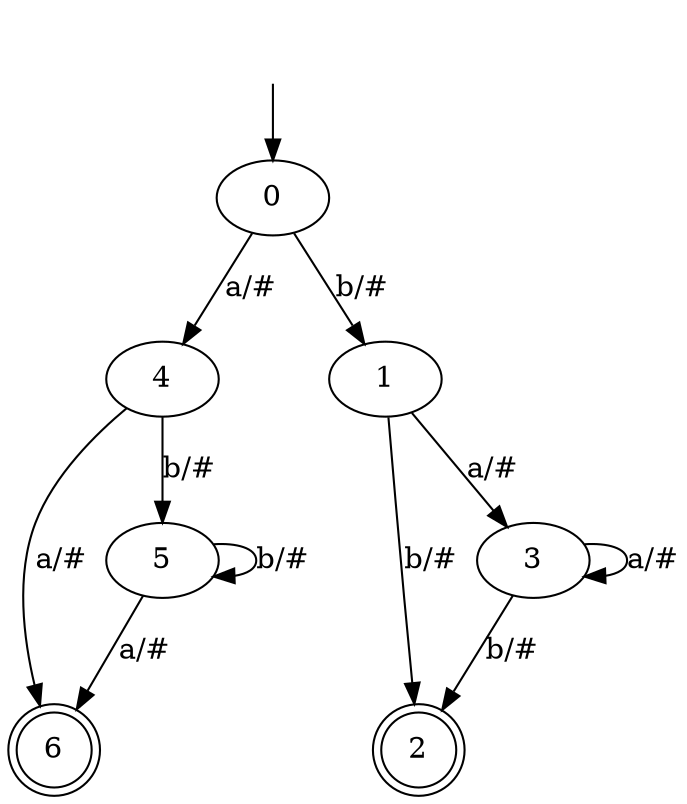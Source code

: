 digraph G {
	"" [shape=none]
	2 [shape=doublecircle]
	6 [shape=doublecircle]
	"" ->0
	0 -> 4[label="a/#"];
	0 -> 1[label="b/#"];
	1 -> 3[label="a/#"];
	1 -> 2[label="b/#"];
	3 -> 3[label="a/#"];
	3 -> 2[label="b/#"];
	4 -> 6[label="a/#"];
	4 -> 5[label="b/#"];
	5 -> 6[label="a/#"];
	5 -> 5[label="b/#"];
}